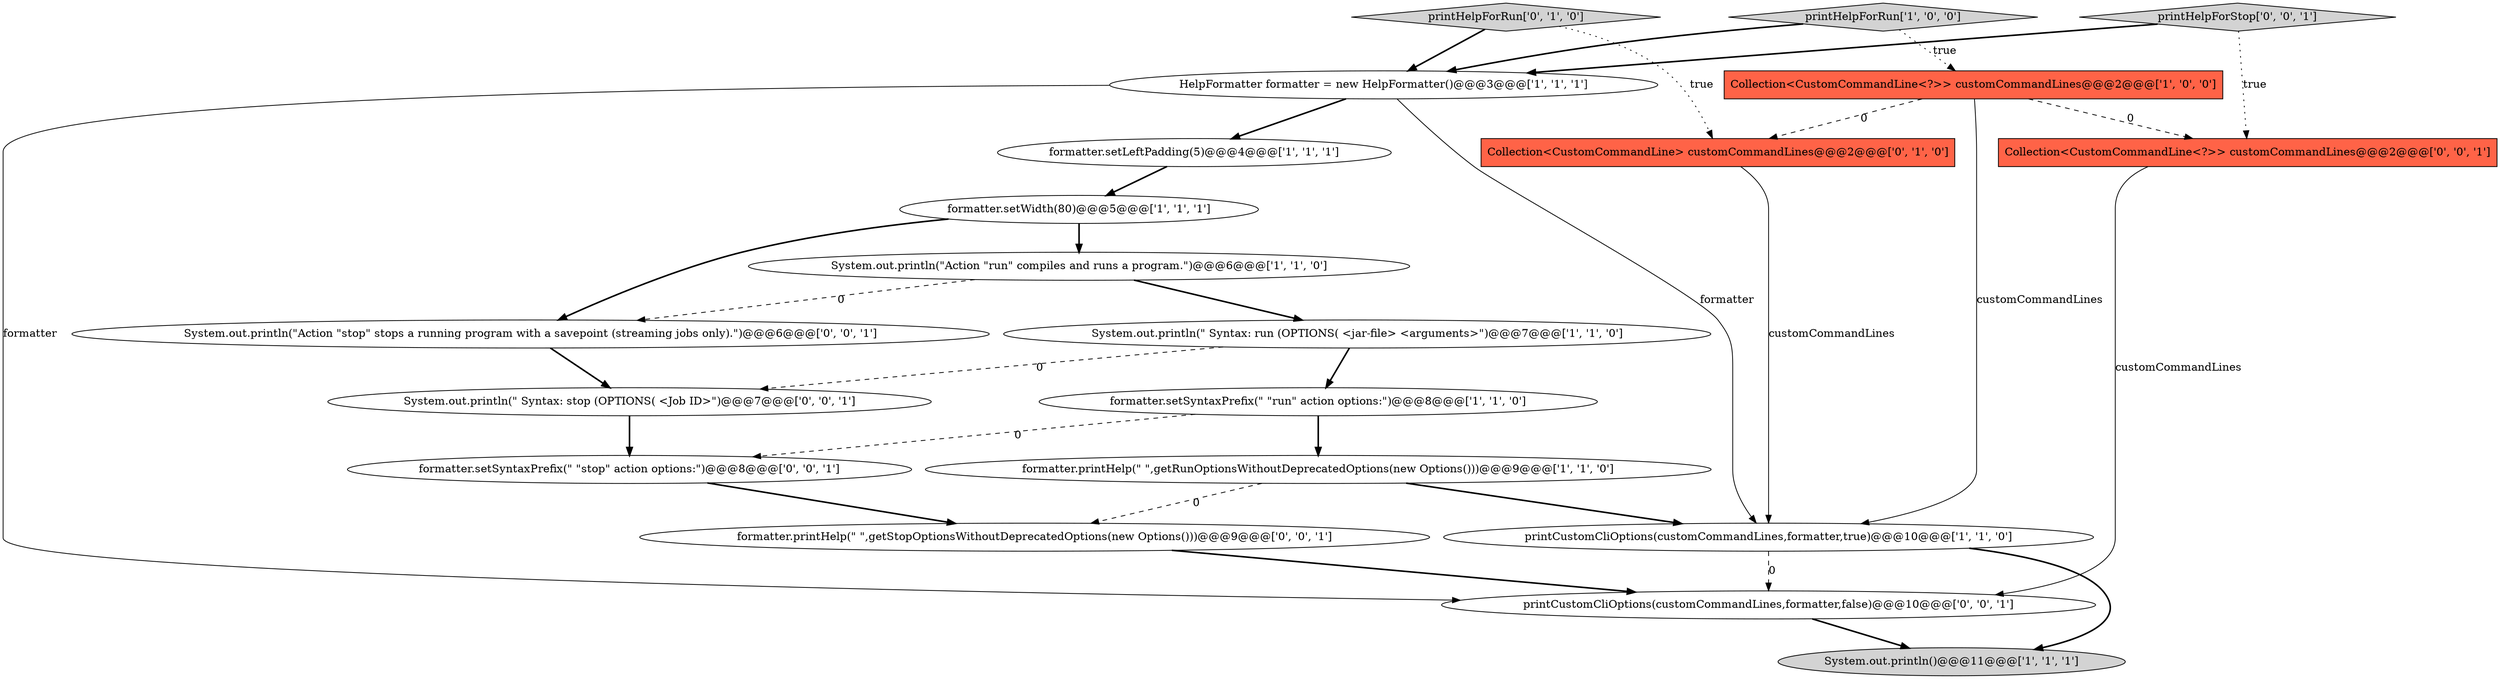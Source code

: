 digraph {
5 [style = filled, label = "formatter.setLeftPadding(5)@@@4@@@['1', '1', '1']", fillcolor = white, shape = ellipse image = "AAA0AAABBB1BBB"];
15 [style = filled, label = "formatter.printHelp(\" \",getStopOptionsWithoutDeprecatedOptions(new Options()))@@@9@@@['0', '0', '1']", fillcolor = white, shape = ellipse image = "AAA0AAABBB3BBB"];
6 [style = filled, label = "System.out.println()@@@11@@@['1', '1', '1']", fillcolor = lightgray, shape = ellipse image = "AAA0AAABBB1BBB"];
12 [style = filled, label = "printHelpForRun['0', '1', '0']", fillcolor = lightgray, shape = diamond image = "AAA0AAABBB2BBB"];
4 [style = filled, label = "System.out.println(\"Action \"run\" compiles and runs a program.\")@@@6@@@['1', '1', '0']", fillcolor = white, shape = ellipse image = "AAA0AAABBB1BBB"];
19 [style = filled, label = "System.out.println(\"Action \"stop\" stops a running program with a savepoint (streaming jobs only).\")@@@6@@@['0', '0', '1']", fillcolor = white, shape = ellipse image = "AAA0AAABBB3BBB"];
18 [style = filled, label = "System.out.println(\" Syntax: stop (OPTIONS( <Job ID>\")@@@7@@@['0', '0', '1']", fillcolor = white, shape = ellipse image = "AAA0AAABBB3BBB"];
8 [style = filled, label = "printHelpForRun['1', '0', '0']", fillcolor = lightgray, shape = diamond image = "AAA0AAABBB1BBB"];
2 [style = filled, label = "HelpFormatter formatter = new HelpFormatter()@@@3@@@['1', '1', '1']", fillcolor = white, shape = ellipse image = "AAA0AAABBB1BBB"];
17 [style = filled, label = "printCustomCliOptions(customCommandLines,formatter,false)@@@10@@@['0', '0', '1']", fillcolor = white, shape = ellipse image = "AAA0AAABBB3BBB"];
3 [style = filled, label = "formatter.printHelp(\" \",getRunOptionsWithoutDeprecatedOptions(new Options()))@@@9@@@['1', '1', '0']", fillcolor = white, shape = ellipse image = "AAA0AAABBB1BBB"];
1 [style = filled, label = "formatter.setSyntaxPrefix(\" \"run\" action options:\")@@@8@@@['1', '1', '0']", fillcolor = white, shape = ellipse image = "AAA0AAABBB1BBB"];
11 [style = filled, label = "Collection<CustomCommandLine> customCommandLines@@@2@@@['0', '1', '0']", fillcolor = tomato, shape = box image = "AAA1AAABBB2BBB"];
16 [style = filled, label = "printHelpForStop['0', '0', '1']", fillcolor = lightgray, shape = diamond image = "AAA0AAABBB3BBB"];
0 [style = filled, label = "System.out.println(\" Syntax: run (OPTIONS( <jar-file> <arguments>\")@@@7@@@['1', '1', '0']", fillcolor = white, shape = ellipse image = "AAA0AAABBB1BBB"];
9 [style = filled, label = "Collection<CustomCommandLine<?>> customCommandLines@@@2@@@['1', '0', '0']", fillcolor = tomato, shape = box image = "AAA1AAABBB1BBB"];
14 [style = filled, label = "Collection<CustomCommandLine<?>> customCommandLines@@@2@@@['0', '0', '1']", fillcolor = tomato, shape = box image = "AAA0AAABBB3BBB"];
13 [style = filled, label = "formatter.setSyntaxPrefix(\" \"stop\" action options:\")@@@8@@@['0', '0', '1']", fillcolor = white, shape = ellipse image = "AAA0AAABBB3BBB"];
10 [style = filled, label = "formatter.setWidth(80)@@@5@@@['1', '1', '1']", fillcolor = white, shape = ellipse image = "AAA0AAABBB1BBB"];
7 [style = filled, label = "printCustomCliOptions(customCommandLines,formatter,true)@@@10@@@['1', '1', '0']", fillcolor = white, shape = ellipse image = "AAA0AAABBB1BBB"];
5->10 [style = bold, label=""];
19->18 [style = bold, label=""];
17->6 [style = bold, label=""];
7->17 [style = dashed, label="0"];
2->17 [style = solid, label="formatter"];
10->19 [style = bold, label=""];
14->17 [style = solid, label="customCommandLines"];
1->3 [style = bold, label=""];
16->2 [style = bold, label=""];
4->0 [style = bold, label=""];
12->11 [style = dotted, label="true"];
1->13 [style = dashed, label="0"];
9->7 [style = solid, label="customCommandLines"];
12->2 [style = bold, label=""];
15->17 [style = bold, label=""];
9->14 [style = dashed, label="0"];
8->2 [style = bold, label=""];
3->7 [style = bold, label=""];
0->1 [style = bold, label=""];
7->6 [style = bold, label=""];
16->14 [style = dotted, label="true"];
18->13 [style = bold, label=""];
10->4 [style = bold, label=""];
3->15 [style = dashed, label="0"];
9->11 [style = dashed, label="0"];
4->19 [style = dashed, label="0"];
0->18 [style = dashed, label="0"];
13->15 [style = bold, label=""];
8->9 [style = dotted, label="true"];
2->7 [style = solid, label="formatter"];
2->5 [style = bold, label=""];
11->7 [style = solid, label="customCommandLines"];
}
